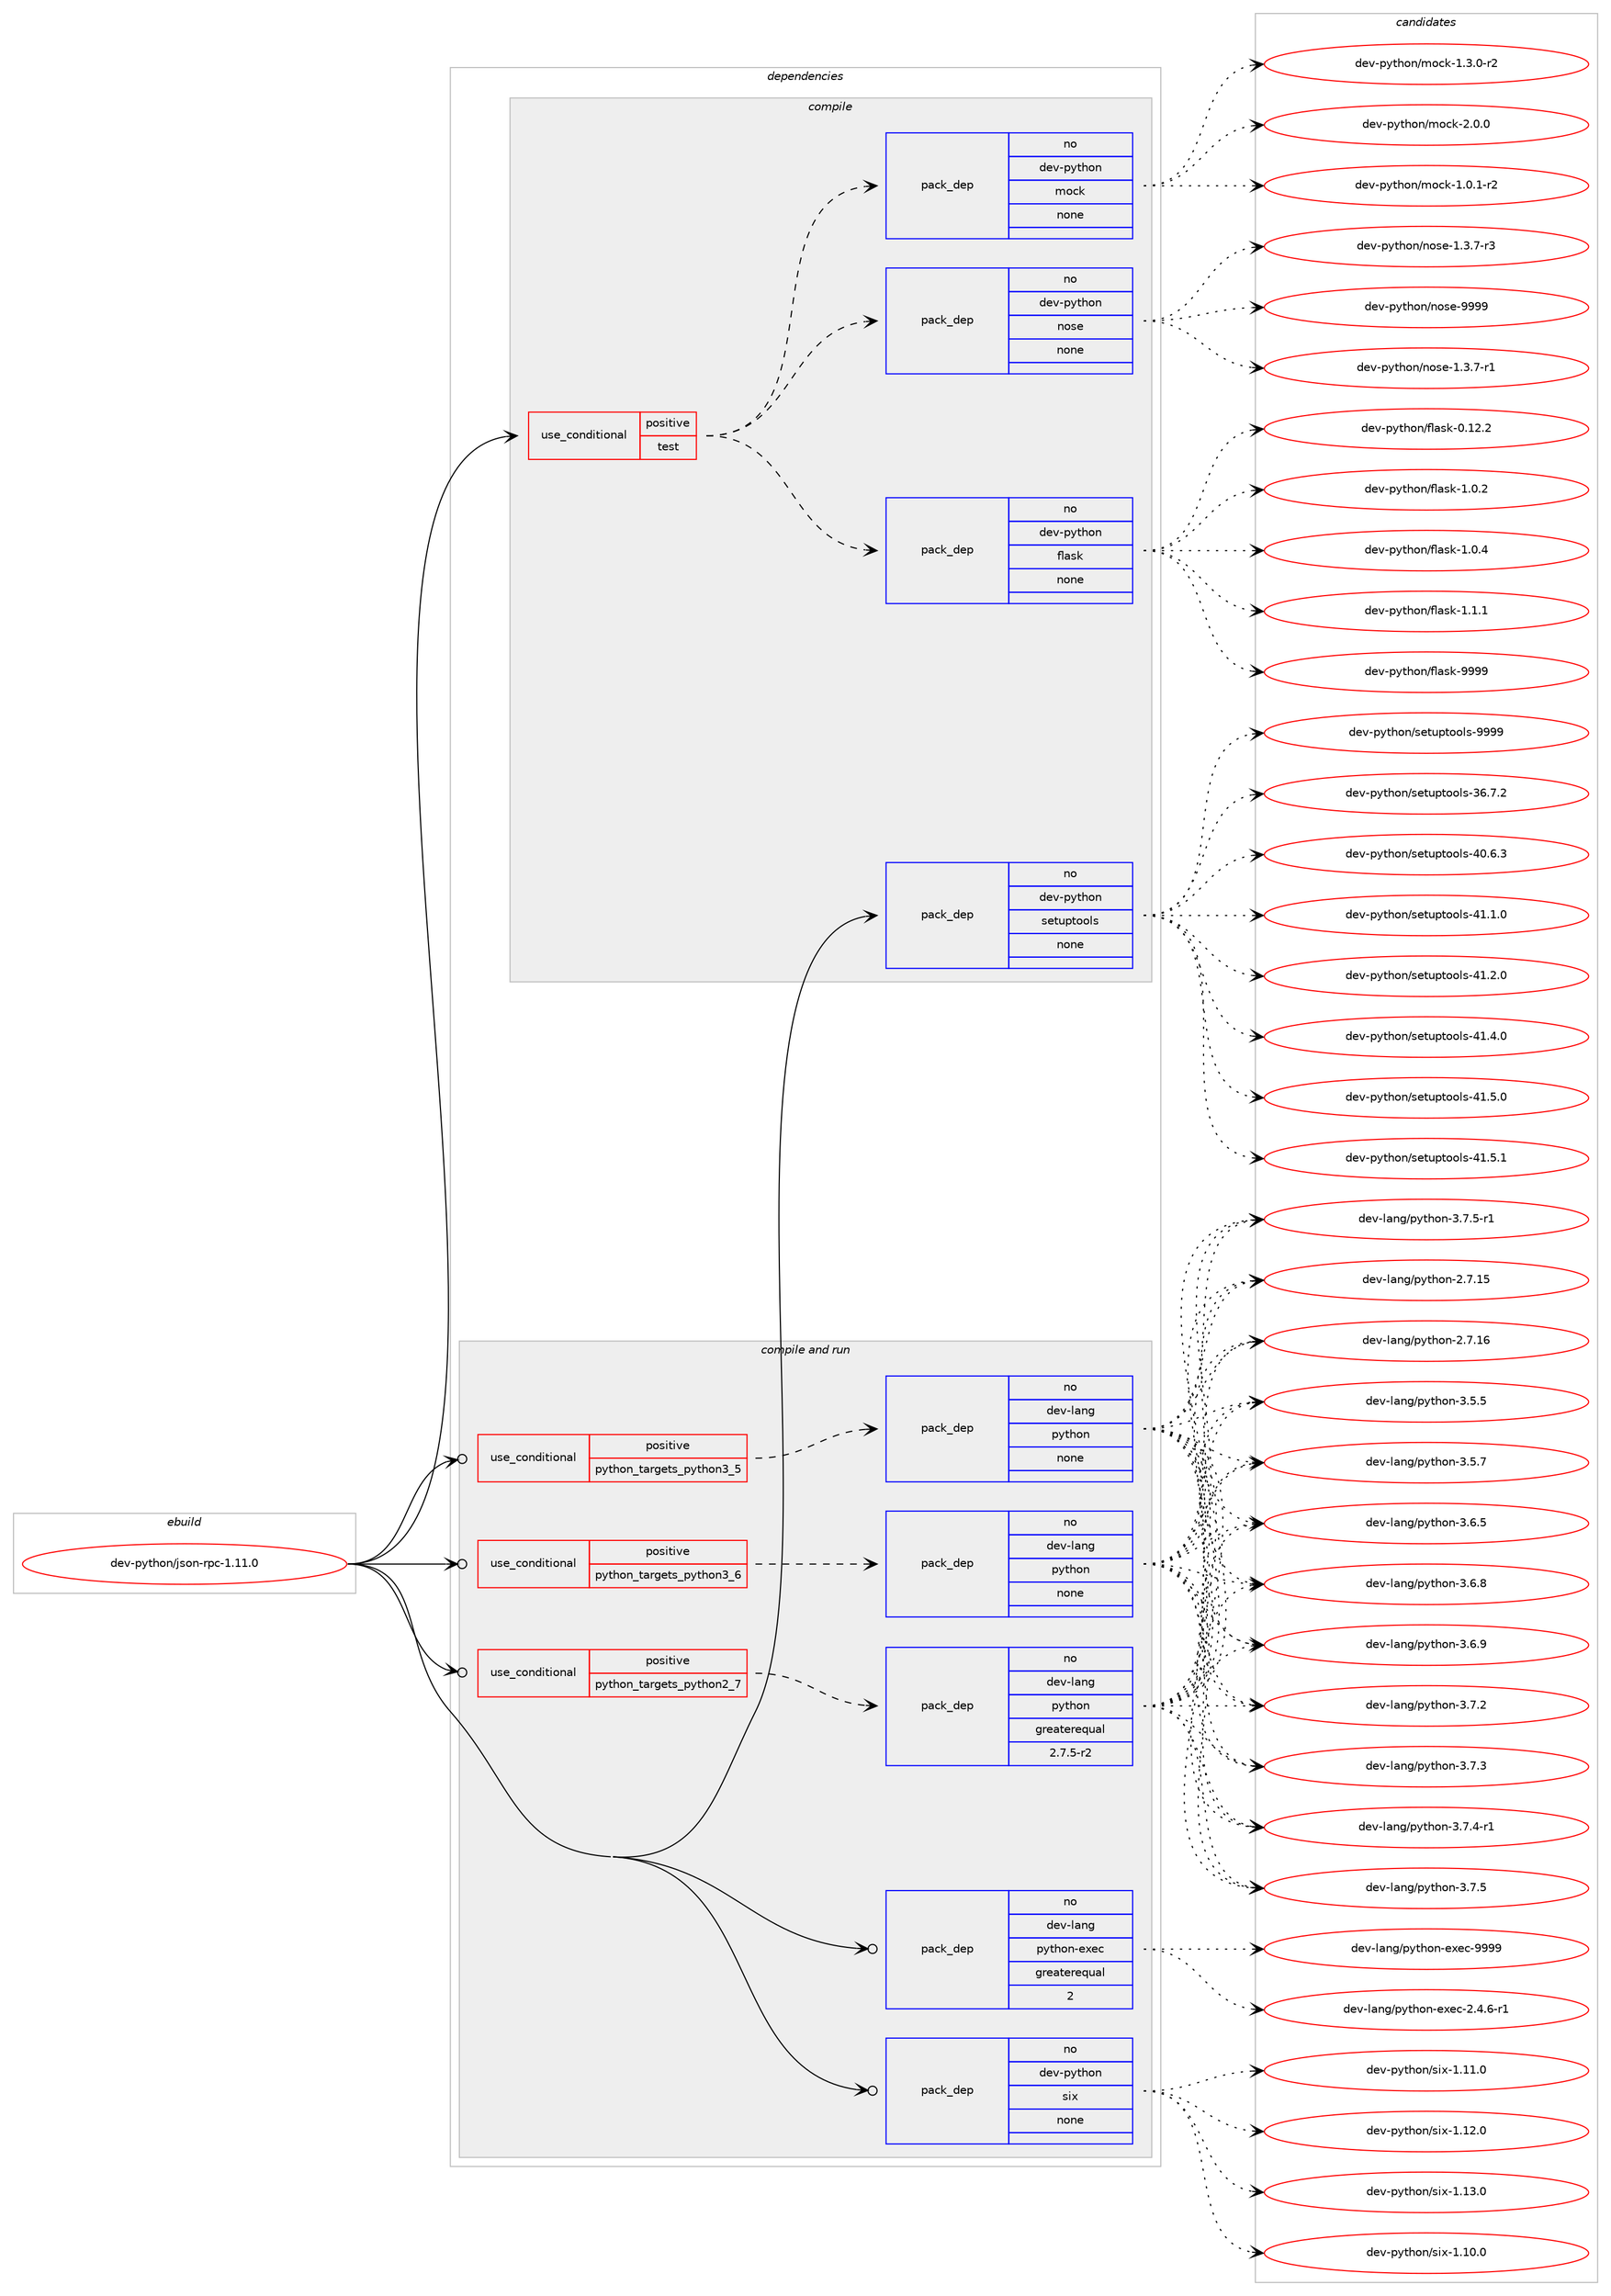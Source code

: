 digraph prolog {

# *************
# Graph options
# *************

newrank=true;
concentrate=true;
compound=true;
graph [rankdir=LR,fontname=Helvetica,fontsize=10,ranksep=1.5];#, ranksep=2.5, nodesep=0.2];
edge  [arrowhead=vee];
node  [fontname=Helvetica,fontsize=10];

# **********
# The ebuild
# **********

subgraph cluster_leftcol {
color=gray;
rank=same;
label=<<i>ebuild</i>>;
id [label="dev-python/json-rpc-1.11.0", color=red, width=4, href="../dev-python/json-rpc-1.11.0.svg"];
}

# ****************
# The dependencies
# ****************

subgraph cluster_midcol {
color=gray;
label=<<i>dependencies</i>>;
subgraph cluster_compile {
fillcolor="#eeeeee";
style=filled;
label=<<i>compile</i>>;
subgraph cond141496 {
dependency611426 [label=<<TABLE BORDER="0" CELLBORDER="1" CELLSPACING="0" CELLPADDING="4"><TR><TD ROWSPAN="3" CELLPADDING="10">use_conditional</TD></TR><TR><TD>positive</TD></TR><TR><TD>test</TD></TR></TABLE>>, shape=none, color=red];
subgraph pack458127 {
dependency611427 [label=<<TABLE BORDER="0" CELLBORDER="1" CELLSPACING="0" CELLPADDING="4" WIDTH="220"><TR><TD ROWSPAN="6" CELLPADDING="30">pack_dep</TD></TR><TR><TD WIDTH="110">no</TD></TR><TR><TD>dev-python</TD></TR><TR><TD>nose</TD></TR><TR><TD>none</TD></TR><TR><TD></TD></TR></TABLE>>, shape=none, color=blue];
}
dependency611426:e -> dependency611427:w [weight=20,style="dashed",arrowhead="vee"];
subgraph pack458128 {
dependency611428 [label=<<TABLE BORDER="0" CELLBORDER="1" CELLSPACING="0" CELLPADDING="4" WIDTH="220"><TR><TD ROWSPAN="6" CELLPADDING="30">pack_dep</TD></TR><TR><TD WIDTH="110">no</TD></TR><TR><TD>dev-python</TD></TR><TR><TD>mock</TD></TR><TR><TD>none</TD></TR><TR><TD></TD></TR></TABLE>>, shape=none, color=blue];
}
dependency611426:e -> dependency611428:w [weight=20,style="dashed",arrowhead="vee"];
subgraph pack458129 {
dependency611429 [label=<<TABLE BORDER="0" CELLBORDER="1" CELLSPACING="0" CELLPADDING="4" WIDTH="220"><TR><TD ROWSPAN="6" CELLPADDING="30">pack_dep</TD></TR><TR><TD WIDTH="110">no</TD></TR><TR><TD>dev-python</TD></TR><TR><TD>flask</TD></TR><TR><TD>none</TD></TR><TR><TD></TD></TR></TABLE>>, shape=none, color=blue];
}
dependency611426:e -> dependency611429:w [weight=20,style="dashed",arrowhead="vee"];
}
id:e -> dependency611426:w [weight=20,style="solid",arrowhead="vee"];
subgraph pack458130 {
dependency611430 [label=<<TABLE BORDER="0" CELLBORDER="1" CELLSPACING="0" CELLPADDING="4" WIDTH="220"><TR><TD ROWSPAN="6" CELLPADDING="30">pack_dep</TD></TR><TR><TD WIDTH="110">no</TD></TR><TR><TD>dev-python</TD></TR><TR><TD>setuptools</TD></TR><TR><TD>none</TD></TR><TR><TD></TD></TR></TABLE>>, shape=none, color=blue];
}
id:e -> dependency611430:w [weight=20,style="solid",arrowhead="vee"];
}
subgraph cluster_compileandrun {
fillcolor="#eeeeee";
style=filled;
label=<<i>compile and run</i>>;
subgraph cond141497 {
dependency611431 [label=<<TABLE BORDER="0" CELLBORDER="1" CELLSPACING="0" CELLPADDING="4"><TR><TD ROWSPAN="3" CELLPADDING="10">use_conditional</TD></TR><TR><TD>positive</TD></TR><TR><TD>python_targets_python2_7</TD></TR></TABLE>>, shape=none, color=red];
subgraph pack458131 {
dependency611432 [label=<<TABLE BORDER="0" CELLBORDER="1" CELLSPACING="0" CELLPADDING="4" WIDTH="220"><TR><TD ROWSPAN="6" CELLPADDING="30">pack_dep</TD></TR><TR><TD WIDTH="110">no</TD></TR><TR><TD>dev-lang</TD></TR><TR><TD>python</TD></TR><TR><TD>greaterequal</TD></TR><TR><TD>2.7.5-r2</TD></TR></TABLE>>, shape=none, color=blue];
}
dependency611431:e -> dependency611432:w [weight=20,style="dashed",arrowhead="vee"];
}
id:e -> dependency611431:w [weight=20,style="solid",arrowhead="odotvee"];
subgraph cond141498 {
dependency611433 [label=<<TABLE BORDER="0" CELLBORDER="1" CELLSPACING="0" CELLPADDING="4"><TR><TD ROWSPAN="3" CELLPADDING="10">use_conditional</TD></TR><TR><TD>positive</TD></TR><TR><TD>python_targets_python3_5</TD></TR></TABLE>>, shape=none, color=red];
subgraph pack458132 {
dependency611434 [label=<<TABLE BORDER="0" CELLBORDER="1" CELLSPACING="0" CELLPADDING="4" WIDTH="220"><TR><TD ROWSPAN="6" CELLPADDING="30">pack_dep</TD></TR><TR><TD WIDTH="110">no</TD></TR><TR><TD>dev-lang</TD></TR><TR><TD>python</TD></TR><TR><TD>none</TD></TR><TR><TD></TD></TR></TABLE>>, shape=none, color=blue];
}
dependency611433:e -> dependency611434:w [weight=20,style="dashed",arrowhead="vee"];
}
id:e -> dependency611433:w [weight=20,style="solid",arrowhead="odotvee"];
subgraph cond141499 {
dependency611435 [label=<<TABLE BORDER="0" CELLBORDER="1" CELLSPACING="0" CELLPADDING="4"><TR><TD ROWSPAN="3" CELLPADDING="10">use_conditional</TD></TR><TR><TD>positive</TD></TR><TR><TD>python_targets_python3_6</TD></TR></TABLE>>, shape=none, color=red];
subgraph pack458133 {
dependency611436 [label=<<TABLE BORDER="0" CELLBORDER="1" CELLSPACING="0" CELLPADDING="4" WIDTH="220"><TR><TD ROWSPAN="6" CELLPADDING="30">pack_dep</TD></TR><TR><TD WIDTH="110">no</TD></TR><TR><TD>dev-lang</TD></TR><TR><TD>python</TD></TR><TR><TD>none</TD></TR><TR><TD></TD></TR></TABLE>>, shape=none, color=blue];
}
dependency611435:e -> dependency611436:w [weight=20,style="dashed",arrowhead="vee"];
}
id:e -> dependency611435:w [weight=20,style="solid",arrowhead="odotvee"];
subgraph pack458134 {
dependency611437 [label=<<TABLE BORDER="0" CELLBORDER="1" CELLSPACING="0" CELLPADDING="4" WIDTH="220"><TR><TD ROWSPAN="6" CELLPADDING="30">pack_dep</TD></TR><TR><TD WIDTH="110">no</TD></TR><TR><TD>dev-lang</TD></TR><TR><TD>python-exec</TD></TR><TR><TD>greaterequal</TD></TR><TR><TD>2</TD></TR></TABLE>>, shape=none, color=blue];
}
id:e -> dependency611437:w [weight=20,style="solid",arrowhead="odotvee"];
subgraph pack458135 {
dependency611438 [label=<<TABLE BORDER="0" CELLBORDER="1" CELLSPACING="0" CELLPADDING="4" WIDTH="220"><TR><TD ROWSPAN="6" CELLPADDING="30">pack_dep</TD></TR><TR><TD WIDTH="110">no</TD></TR><TR><TD>dev-python</TD></TR><TR><TD>six</TD></TR><TR><TD>none</TD></TR><TR><TD></TD></TR></TABLE>>, shape=none, color=blue];
}
id:e -> dependency611438:w [weight=20,style="solid",arrowhead="odotvee"];
}
subgraph cluster_run {
fillcolor="#eeeeee";
style=filled;
label=<<i>run</i>>;
}
}

# **************
# The candidates
# **************

subgraph cluster_choices {
rank=same;
color=gray;
label=<<i>candidates</i>>;

subgraph choice458127 {
color=black;
nodesep=1;
choice10010111845112121116104111110471101111151014549465146554511449 [label="dev-python/nose-1.3.7-r1", color=red, width=4,href="../dev-python/nose-1.3.7-r1.svg"];
choice10010111845112121116104111110471101111151014549465146554511451 [label="dev-python/nose-1.3.7-r3", color=red, width=4,href="../dev-python/nose-1.3.7-r3.svg"];
choice10010111845112121116104111110471101111151014557575757 [label="dev-python/nose-9999", color=red, width=4,href="../dev-python/nose-9999.svg"];
dependency611427:e -> choice10010111845112121116104111110471101111151014549465146554511449:w [style=dotted,weight="100"];
dependency611427:e -> choice10010111845112121116104111110471101111151014549465146554511451:w [style=dotted,weight="100"];
dependency611427:e -> choice10010111845112121116104111110471101111151014557575757:w [style=dotted,weight="100"];
}
subgraph choice458128 {
color=black;
nodesep=1;
choice1001011184511212111610411111047109111991074549464846494511450 [label="dev-python/mock-1.0.1-r2", color=red, width=4,href="../dev-python/mock-1.0.1-r2.svg"];
choice1001011184511212111610411111047109111991074549465146484511450 [label="dev-python/mock-1.3.0-r2", color=red, width=4,href="../dev-python/mock-1.3.0-r2.svg"];
choice100101118451121211161041111104710911199107455046484648 [label="dev-python/mock-2.0.0", color=red, width=4,href="../dev-python/mock-2.0.0.svg"];
dependency611428:e -> choice1001011184511212111610411111047109111991074549464846494511450:w [style=dotted,weight="100"];
dependency611428:e -> choice1001011184511212111610411111047109111991074549465146484511450:w [style=dotted,weight="100"];
dependency611428:e -> choice100101118451121211161041111104710911199107455046484648:w [style=dotted,weight="100"];
}
subgraph choice458129 {
color=black;
nodesep=1;
choice10010111845112121116104111110471021089711510745484649504650 [label="dev-python/flask-0.12.2", color=red, width=4,href="../dev-python/flask-0.12.2.svg"];
choice100101118451121211161041111104710210897115107454946484650 [label="dev-python/flask-1.0.2", color=red, width=4,href="../dev-python/flask-1.0.2.svg"];
choice100101118451121211161041111104710210897115107454946484652 [label="dev-python/flask-1.0.4", color=red, width=4,href="../dev-python/flask-1.0.4.svg"];
choice100101118451121211161041111104710210897115107454946494649 [label="dev-python/flask-1.1.1", color=red, width=4,href="../dev-python/flask-1.1.1.svg"];
choice1001011184511212111610411111047102108971151074557575757 [label="dev-python/flask-9999", color=red, width=4,href="../dev-python/flask-9999.svg"];
dependency611429:e -> choice10010111845112121116104111110471021089711510745484649504650:w [style=dotted,weight="100"];
dependency611429:e -> choice100101118451121211161041111104710210897115107454946484650:w [style=dotted,weight="100"];
dependency611429:e -> choice100101118451121211161041111104710210897115107454946484652:w [style=dotted,weight="100"];
dependency611429:e -> choice100101118451121211161041111104710210897115107454946494649:w [style=dotted,weight="100"];
dependency611429:e -> choice1001011184511212111610411111047102108971151074557575757:w [style=dotted,weight="100"];
}
subgraph choice458130 {
color=black;
nodesep=1;
choice100101118451121211161041111104711510111611711211611111110811545515446554650 [label="dev-python/setuptools-36.7.2", color=red, width=4,href="../dev-python/setuptools-36.7.2.svg"];
choice100101118451121211161041111104711510111611711211611111110811545524846544651 [label="dev-python/setuptools-40.6.3", color=red, width=4,href="../dev-python/setuptools-40.6.3.svg"];
choice100101118451121211161041111104711510111611711211611111110811545524946494648 [label="dev-python/setuptools-41.1.0", color=red, width=4,href="../dev-python/setuptools-41.1.0.svg"];
choice100101118451121211161041111104711510111611711211611111110811545524946504648 [label="dev-python/setuptools-41.2.0", color=red, width=4,href="../dev-python/setuptools-41.2.0.svg"];
choice100101118451121211161041111104711510111611711211611111110811545524946524648 [label="dev-python/setuptools-41.4.0", color=red, width=4,href="../dev-python/setuptools-41.4.0.svg"];
choice100101118451121211161041111104711510111611711211611111110811545524946534648 [label="dev-python/setuptools-41.5.0", color=red, width=4,href="../dev-python/setuptools-41.5.0.svg"];
choice100101118451121211161041111104711510111611711211611111110811545524946534649 [label="dev-python/setuptools-41.5.1", color=red, width=4,href="../dev-python/setuptools-41.5.1.svg"];
choice10010111845112121116104111110471151011161171121161111111081154557575757 [label="dev-python/setuptools-9999", color=red, width=4,href="../dev-python/setuptools-9999.svg"];
dependency611430:e -> choice100101118451121211161041111104711510111611711211611111110811545515446554650:w [style=dotted,weight="100"];
dependency611430:e -> choice100101118451121211161041111104711510111611711211611111110811545524846544651:w [style=dotted,weight="100"];
dependency611430:e -> choice100101118451121211161041111104711510111611711211611111110811545524946494648:w [style=dotted,weight="100"];
dependency611430:e -> choice100101118451121211161041111104711510111611711211611111110811545524946504648:w [style=dotted,weight="100"];
dependency611430:e -> choice100101118451121211161041111104711510111611711211611111110811545524946524648:w [style=dotted,weight="100"];
dependency611430:e -> choice100101118451121211161041111104711510111611711211611111110811545524946534648:w [style=dotted,weight="100"];
dependency611430:e -> choice100101118451121211161041111104711510111611711211611111110811545524946534649:w [style=dotted,weight="100"];
dependency611430:e -> choice10010111845112121116104111110471151011161171121161111111081154557575757:w [style=dotted,weight="100"];
}
subgraph choice458131 {
color=black;
nodesep=1;
choice10010111845108971101034711212111610411111045504655464953 [label="dev-lang/python-2.7.15", color=red, width=4,href="../dev-lang/python-2.7.15.svg"];
choice10010111845108971101034711212111610411111045504655464954 [label="dev-lang/python-2.7.16", color=red, width=4,href="../dev-lang/python-2.7.16.svg"];
choice100101118451089711010347112121116104111110455146534653 [label="dev-lang/python-3.5.5", color=red, width=4,href="../dev-lang/python-3.5.5.svg"];
choice100101118451089711010347112121116104111110455146534655 [label="dev-lang/python-3.5.7", color=red, width=4,href="../dev-lang/python-3.5.7.svg"];
choice100101118451089711010347112121116104111110455146544653 [label="dev-lang/python-3.6.5", color=red, width=4,href="../dev-lang/python-3.6.5.svg"];
choice100101118451089711010347112121116104111110455146544656 [label="dev-lang/python-3.6.8", color=red, width=4,href="../dev-lang/python-3.6.8.svg"];
choice100101118451089711010347112121116104111110455146544657 [label="dev-lang/python-3.6.9", color=red, width=4,href="../dev-lang/python-3.6.9.svg"];
choice100101118451089711010347112121116104111110455146554650 [label="dev-lang/python-3.7.2", color=red, width=4,href="../dev-lang/python-3.7.2.svg"];
choice100101118451089711010347112121116104111110455146554651 [label="dev-lang/python-3.7.3", color=red, width=4,href="../dev-lang/python-3.7.3.svg"];
choice1001011184510897110103471121211161041111104551465546524511449 [label="dev-lang/python-3.7.4-r1", color=red, width=4,href="../dev-lang/python-3.7.4-r1.svg"];
choice100101118451089711010347112121116104111110455146554653 [label="dev-lang/python-3.7.5", color=red, width=4,href="../dev-lang/python-3.7.5.svg"];
choice1001011184510897110103471121211161041111104551465546534511449 [label="dev-lang/python-3.7.5-r1", color=red, width=4,href="../dev-lang/python-3.7.5-r1.svg"];
dependency611432:e -> choice10010111845108971101034711212111610411111045504655464953:w [style=dotted,weight="100"];
dependency611432:e -> choice10010111845108971101034711212111610411111045504655464954:w [style=dotted,weight="100"];
dependency611432:e -> choice100101118451089711010347112121116104111110455146534653:w [style=dotted,weight="100"];
dependency611432:e -> choice100101118451089711010347112121116104111110455146534655:w [style=dotted,weight="100"];
dependency611432:e -> choice100101118451089711010347112121116104111110455146544653:w [style=dotted,weight="100"];
dependency611432:e -> choice100101118451089711010347112121116104111110455146544656:w [style=dotted,weight="100"];
dependency611432:e -> choice100101118451089711010347112121116104111110455146544657:w [style=dotted,weight="100"];
dependency611432:e -> choice100101118451089711010347112121116104111110455146554650:w [style=dotted,weight="100"];
dependency611432:e -> choice100101118451089711010347112121116104111110455146554651:w [style=dotted,weight="100"];
dependency611432:e -> choice1001011184510897110103471121211161041111104551465546524511449:w [style=dotted,weight="100"];
dependency611432:e -> choice100101118451089711010347112121116104111110455146554653:w [style=dotted,weight="100"];
dependency611432:e -> choice1001011184510897110103471121211161041111104551465546534511449:w [style=dotted,weight="100"];
}
subgraph choice458132 {
color=black;
nodesep=1;
choice10010111845108971101034711212111610411111045504655464953 [label="dev-lang/python-2.7.15", color=red, width=4,href="../dev-lang/python-2.7.15.svg"];
choice10010111845108971101034711212111610411111045504655464954 [label="dev-lang/python-2.7.16", color=red, width=4,href="../dev-lang/python-2.7.16.svg"];
choice100101118451089711010347112121116104111110455146534653 [label="dev-lang/python-3.5.5", color=red, width=4,href="../dev-lang/python-3.5.5.svg"];
choice100101118451089711010347112121116104111110455146534655 [label="dev-lang/python-3.5.7", color=red, width=4,href="../dev-lang/python-3.5.7.svg"];
choice100101118451089711010347112121116104111110455146544653 [label="dev-lang/python-3.6.5", color=red, width=4,href="../dev-lang/python-3.6.5.svg"];
choice100101118451089711010347112121116104111110455146544656 [label="dev-lang/python-3.6.8", color=red, width=4,href="../dev-lang/python-3.6.8.svg"];
choice100101118451089711010347112121116104111110455146544657 [label="dev-lang/python-3.6.9", color=red, width=4,href="../dev-lang/python-3.6.9.svg"];
choice100101118451089711010347112121116104111110455146554650 [label="dev-lang/python-3.7.2", color=red, width=4,href="../dev-lang/python-3.7.2.svg"];
choice100101118451089711010347112121116104111110455146554651 [label="dev-lang/python-3.7.3", color=red, width=4,href="../dev-lang/python-3.7.3.svg"];
choice1001011184510897110103471121211161041111104551465546524511449 [label="dev-lang/python-3.7.4-r1", color=red, width=4,href="../dev-lang/python-3.7.4-r1.svg"];
choice100101118451089711010347112121116104111110455146554653 [label="dev-lang/python-3.7.5", color=red, width=4,href="../dev-lang/python-3.7.5.svg"];
choice1001011184510897110103471121211161041111104551465546534511449 [label="dev-lang/python-3.7.5-r1", color=red, width=4,href="../dev-lang/python-3.7.5-r1.svg"];
dependency611434:e -> choice10010111845108971101034711212111610411111045504655464953:w [style=dotted,weight="100"];
dependency611434:e -> choice10010111845108971101034711212111610411111045504655464954:w [style=dotted,weight="100"];
dependency611434:e -> choice100101118451089711010347112121116104111110455146534653:w [style=dotted,weight="100"];
dependency611434:e -> choice100101118451089711010347112121116104111110455146534655:w [style=dotted,weight="100"];
dependency611434:e -> choice100101118451089711010347112121116104111110455146544653:w [style=dotted,weight="100"];
dependency611434:e -> choice100101118451089711010347112121116104111110455146544656:w [style=dotted,weight="100"];
dependency611434:e -> choice100101118451089711010347112121116104111110455146544657:w [style=dotted,weight="100"];
dependency611434:e -> choice100101118451089711010347112121116104111110455146554650:w [style=dotted,weight="100"];
dependency611434:e -> choice100101118451089711010347112121116104111110455146554651:w [style=dotted,weight="100"];
dependency611434:e -> choice1001011184510897110103471121211161041111104551465546524511449:w [style=dotted,weight="100"];
dependency611434:e -> choice100101118451089711010347112121116104111110455146554653:w [style=dotted,weight="100"];
dependency611434:e -> choice1001011184510897110103471121211161041111104551465546534511449:w [style=dotted,weight="100"];
}
subgraph choice458133 {
color=black;
nodesep=1;
choice10010111845108971101034711212111610411111045504655464953 [label="dev-lang/python-2.7.15", color=red, width=4,href="../dev-lang/python-2.7.15.svg"];
choice10010111845108971101034711212111610411111045504655464954 [label="dev-lang/python-2.7.16", color=red, width=4,href="../dev-lang/python-2.7.16.svg"];
choice100101118451089711010347112121116104111110455146534653 [label="dev-lang/python-3.5.5", color=red, width=4,href="../dev-lang/python-3.5.5.svg"];
choice100101118451089711010347112121116104111110455146534655 [label="dev-lang/python-3.5.7", color=red, width=4,href="../dev-lang/python-3.5.7.svg"];
choice100101118451089711010347112121116104111110455146544653 [label="dev-lang/python-3.6.5", color=red, width=4,href="../dev-lang/python-3.6.5.svg"];
choice100101118451089711010347112121116104111110455146544656 [label="dev-lang/python-3.6.8", color=red, width=4,href="../dev-lang/python-3.6.8.svg"];
choice100101118451089711010347112121116104111110455146544657 [label="dev-lang/python-3.6.9", color=red, width=4,href="../dev-lang/python-3.6.9.svg"];
choice100101118451089711010347112121116104111110455146554650 [label="dev-lang/python-3.7.2", color=red, width=4,href="../dev-lang/python-3.7.2.svg"];
choice100101118451089711010347112121116104111110455146554651 [label="dev-lang/python-3.7.3", color=red, width=4,href="../dev-lang/python-3.7.3.svg"];
choice1001011184510897110103471121211161041111104551465546524511449 [label="dev-lang/python-3.7.4-r1", color=red, width=4,href="../dev-lang/python-3.7.4-r1.svg"];
choice100101118451089711010347112121116104111110455146554653 [label="dev-lang/python-3.7.5", color=red, width=4,href="../dev-lang/python-3.7.5.svg"];
choice1001011184510897110103471121211161041111104551465546534511449 [label="dev-lang/python-3.7.5-r1", color=red, width=4,href="../dev-lang/python-3.7.5-r1.svg"];
dependency611436:e -> choice10010111845108971101034711212111610411111045504655464953:w [style=dotted,weight="100"];
dependency611436:e -> choice10010111845108971101034711212111610411111045504655464954:w [style=dotted,weight="100"];
dependency611436:e -> choice100101118451089711010347112121116104111110455146534653:w [style=dotted,weight="100"];
dependency611436:e -> choice100101118451089711010347112121116104111110455146534655:w [style=dotted,weight="100"];
dependency611436:e -> choice100101118451089711010347112121116104111110455146544653:w [style=dotted,weight="100"];
dependency611436:e -> choice100101118451089711010347112121116104111110455146544656:w [style=dotted,weight="100"];
dependency611436:e -> choice100101118451089711010347112121116104111110455146544657:w [style=dotted,weight="100"];
dependency611436:e -> choice100101118451089711010347112121116104111110455146554650:w [style=dotted,weight="100"];
dependency611436:e -> choice100101118451089711010347112121116104111110455146554651:w [style=dotted,weight="100"];
dependency611436:e -> choice1001011184510897110103471121211161041111104551465546524511449:w [style=dotted,weight="100"];
dependency611436:e -> choice100101118451089711010347112121116104111110455146554653:w [style=dotted,weight="100"];
dependency611436:e -> choice1001011184510897110103471121211161041111104551465546534511449:w [style=dotted,weight="100"];
}
subgraph choice458134 {
color=black;
nodesep=1;
choice10010111845108971101034711212111610411111045101120101994550465246544511449 [label="dev-lang/python-exec-2.4.6-r1", color=red, width=4,href="../dev-lang/python-exec-2.4.6-r1.svg"];
choice10010111845108971101034711212111610411111045101120101994557575757 [label="dev-lang/python-exec-9999", color=red, width=4,href="../dev-lang/python-exec-9999.svg"];
dependency611437:e -> choice10010111845108971101034711212111610411111045101120101994550465246544511449:w [style=dotted,weight="100"];
dependency611437:e -> choice10010111845108971101034711212111610411111045101120101994557575757:w [style=dotted,weight="100"];
}
subgraph choice458135 {
color=black;
nodesep=1;
choice100101118451121211161041111104711510512045494649484648 [label="dev-python/six-1.10.0", color=red, width=4,href="../dev-python/six-1.10.0.svg"];
choice100101118451121211161041111104711510512045494649494648 [label="dev-python/six-1.11.0", color=red, width=4,href="../dev-python/six-1.11.0.svg"];
choice100101118451121211161041111104711510512045494649504648 [label="dev-python/six-1.12.0", color=red, width=4,href="../dev-python/six-1.12.0.svg"];
choice100101118451121211161041111104711510512045494649514648 [label="dev-python/six-1.13.0", color=red, width=4,href="../dev-python/six-1.13.0.svg"];
dependency611438:e -> choice100101118451121211161041111104711510512045494649484648:w [style=dotted,weight="100"];
dependency611438:e -> choice100101118451121211161041111104711510512045494649494648:w [style=dotted,weight="100"];
dependency611438:e -> choice100101118451121211161041111104711510512045494649504648:w [style=dotted,weight="100"];
dependency611438:e -> choice100101118451121211161041111104711510512045494649514648:w [style=dotted,weight="100"];
}
}

}
